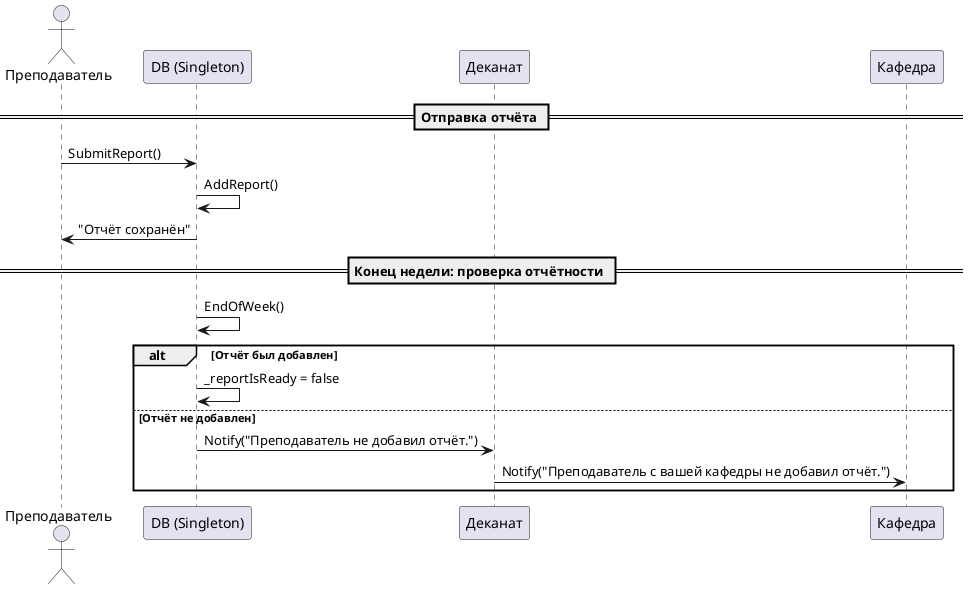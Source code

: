 @startuml
actor Преподаватель
participant "DB (Singleton)" as DB
participant "Деканат" as Deconat
participant "Кафедра" as Kafedra

== Отправка отчёта ==
Преподаватель -> DB: SubmitReport()
DB -> DB: AddReport()
DB -> Преподаватель: "Отчёт сохранён"

== Конец недели: проверка отчётности ==
DB -> DB: EndOfWeek()
alt Отчёт был добавлен
    DB -> DB: _reportIsReady = false
else Отчёт не добавлен
    DB -> Deconat: Notify("Преподаватель не добавил отчёт.")
    Deconat -> Kafedra: Notify("Преподаватель с вашей кафедры не добавил отчёт.")
end

@enduml
